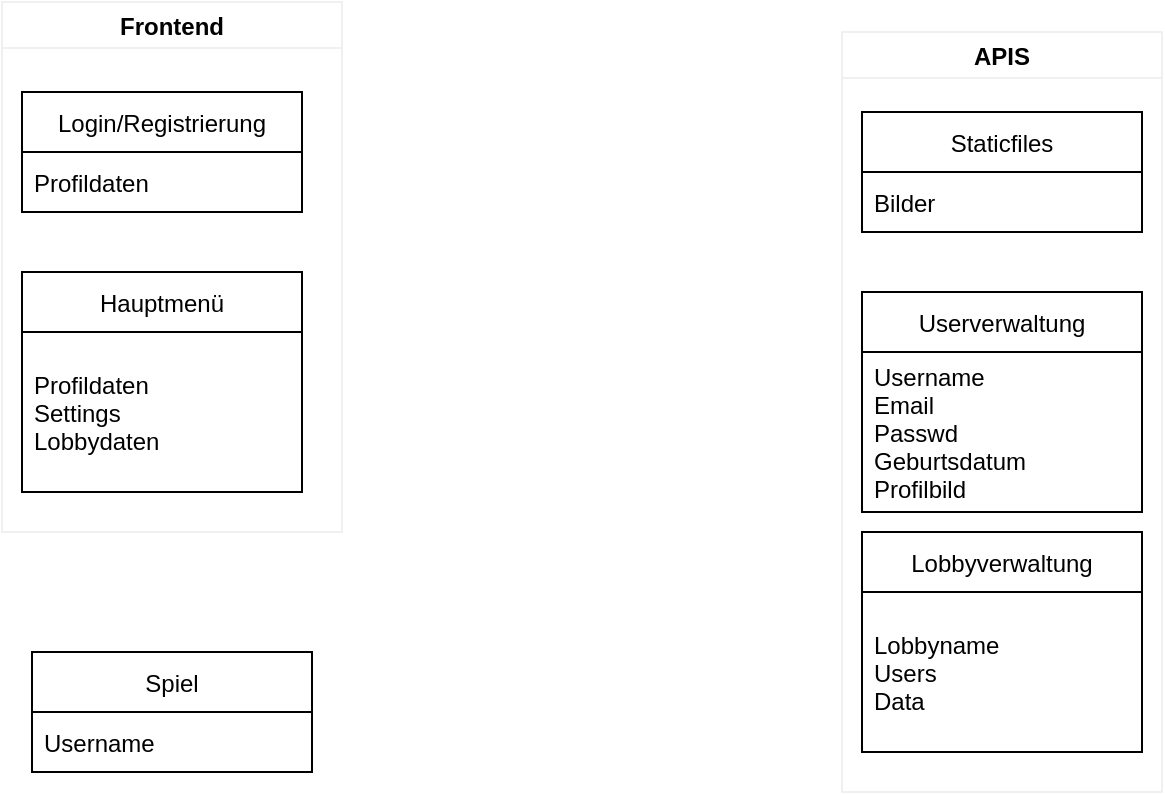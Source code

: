 <mxfile>
    <diagram id="K2iiUvLJf8WmbNrQYdpa" name="Page-1">
        <mxGraphModel dx="1531" dy="994" grid="1" gridSize="10" guides="1" tooltips="1" connect="1" arrows="1" fold="1" page="0" pageScale="1" pageWidth="827" pageHeight="1169" math="0" shadow="0">
            <root>
                <mxCell id="0"/>
                <mxCell id="1" parent="0"/>
                <mxCell id="4" value="Userverwaltung" style="swimlane;fontStyle=0;childLayout=stackLayout;horizontal=1;startSize=30;horizontalStack=0;resizeParent=1;resizeParentMax=0;resizeLast=0;collapsible=1;marginBottom=0;" vertex="1" parent="1">
                    <mxGeometry x="90" y="-70" width="140" height="110" as="geometry">
                        <mxRectangle x="-110" y="160" width="120" height="30" as="alternateBounds"/>
                    </mxGeometry>
                </mxCell>
                <mxCell id="5" value="Username&#10;Email&#10;Passwd&#10;Geburtsdatum&#10;Profilbild" style="text;strokeColor=none;fillColor=none;align=left;verticalAlign=middle;spacingLeft=4;spacingRight=4;overflow=hidden;points=[[0,0.5],[1,0.5]];portConstraint=eastwest;rotatable=0;" vertex="1" parent="4">
                    <mxGeometry y="30" width="140" height="80" as="geometry"/>
                </mxCell>
                <mxCell id="8" value="Spiel" style="swimlane;fontStyle=0;childLayout=stackLayout;horizontal=1;startSize=30;horizontalStack=0;resizeParent=1;resizeParentMax=0;resizeLast=0;collapsible=1;marginBottom=0;" vertex="1" parent="1">
                    <mxGeometry x="-325" y="110" width="140" height="60" as="geometry">
                        <mxRectangle x="-110" y="160" width="120" height="30" as="alternateBounds"/>
                    </mxGeometry>
                </mxCell>
                <mxCell id="9" value="Username" style="text;strokeColor=none;fillColor=none;align=left;verticalAlign=middle;spacingLeft=4;spacingRight=4;overflow=hidden;points=[[0,0.5],[1,0.5]];portConstraint=eastwest;rotatable=0;" vertex="1" parent="8">
                    <mxGeometry y="30" width="140" height="30" as="geometry"/>
                </mxCell>
                <mxCell id="19" value="Login/Registrierung" style="swimlane;fontStyle=0;childLayout=stackLayout;horizontal=1;startSize=30;horizontalStack=0;resizeParent=1;resizeParentMax=0;resizeLast=0;collapsible=1;marginBottom=0;" vertex="1" parent="1">
                    <mxGeometry x="-330" y="-170" width="140" height="60" as="geometry">
                        <mxRectangle x="-110" y="160" width="120" height="30" as="alternateBounds"/>
                    </mxGeometry>
                </mxCell>
                <mxCell id="20" value="Profildaten" style="text;strokeColor=none;fillColor=none;align=left;verticalAlign=middle;spacingLeft=4;spacingRight=4;overflow=hidden;points=[[0,0.5],[1,0.5]];portConstraint=eastwest;rotatable=0;" vertex="1" parent="19">
                    <mxGeometry y="30" width="140" height="30" as="geometry"/>
                </mxCell>
                <mxCell id="21" value="Staticfiles" style="swimlane;fontStyle=0;childLayout=stackLayout;horizontal=1;startSize=30;horizontalStack=0;resizeParent=1;resizeParentMax=0;resizeLast=0;collapsible=1;marginBottom=0;" vertex="1" parent="1">
                    <mxGeometry x="90" y="-160" width="140" height="60" as="geometry">
                        <mxRectangle x="-110" y="160" width="120" height="30" as="alternateBounds"/>
                    </mxGeometry>
                </mxCell>
                <mxCell id="22" value="Bilder" style="text;strokeColor=none;fillColor=none;align=left;verticalAlign=middle;spacingLeft=4;spacingRight=4;overflow=hidden;points=[[0,0.5],[1,0.5]];portConstraint=eastwest;rotatable=0;" vertex="1" parent="21">
                    <mxGeometry y="30" width="140" height="30" as="geometry"/>
                </mxCell>
                <mxCell id="24" value="APIS" style="swimlane;strokeColor=#F0F0F0;fillColor=none;" vertex="1" parent="1">
                    <mxGeometry x="80" y="-200" width="160" height="380" as="geometry"/>
                </mxCell>
                <mxCell id="17" value="Lobbyverwaltung" style="swimlane;fontStyle=0;childLayout=stackLayout;horizontal=1;startSize=30;horizontalStack=0;resizeParent=1;resizeParentMax=0;resizeLast=0;collapsible=1;marginBottom=0;" vertex="1" parent="24">
                    <mxGeometry x="10" y="250" width="140" height="110" as="geometry">
                        <mxRectangle x="-110" y="160" width="120" height="30" as="alternateBounds"/>
                    </mxGeometry>
                </mxCell>
                <mxCell id="18" value="Lobbyname&#10;Users&#10;Data" style="text;strokeColor=none;fillColor=none;align=left;verticalAlign=middle;spacingLeft=4;spacingRight=4;overflow=hidden;points=[[0,0.5],[1,0.5]];portConstraint=eastwest;rotatable=0;" vertex="1" parent="17">
                    <mxGeometry y="30" width="140" height="80" as="geometry"/>
                </mxCell>
                <mxCell id="25" value="Hauptmenü" style="swimlane;fontStyle=0;childLayout=stackLayout;horizontal=1;startSize=30;horizontalStack=0;resizeParent=1;resizeParentMax=0;resizeLast=0;collapsible=1;marginBottom=0;" vertex="1" parent="1">
                    <mxGeometry x="-330" y="-80" width="140" height="110" as="geometry">
                        <mxRectangle x="-110" y="160" width="120" height="30" as="alternateBounds"/>
                    </mxGeometry>
                </mxCell>
                <mxCell id="26" value="Profildaten&#10;Settings&#10;Lobbydaten" style="text;strokeColor=none;fillColor=none;align=left;verticalAlign=middle;spacingLeft=4;spacingRight=4;overflow=hidden;points=[[0,0.5],[1,0.5]];portConstraint=eastwest;rotatable=0;" vertex="1" parent="25">
                    <mxGeometry y="30" width="140" height="80" as="geometry"/>
                </mxCell>
                <mxCell id="27" value="Frontend" style="swimlane;strokeColor=#F0F0F0;fillColor=none;" vertex="1" parent="1">
                    <mxGeometry x="-340" y="-215" width="170" height="265" as="geometry"/>
                </mxCell>
            </root>
        </mxGraphModel>
    </diagram>
</mxfile>